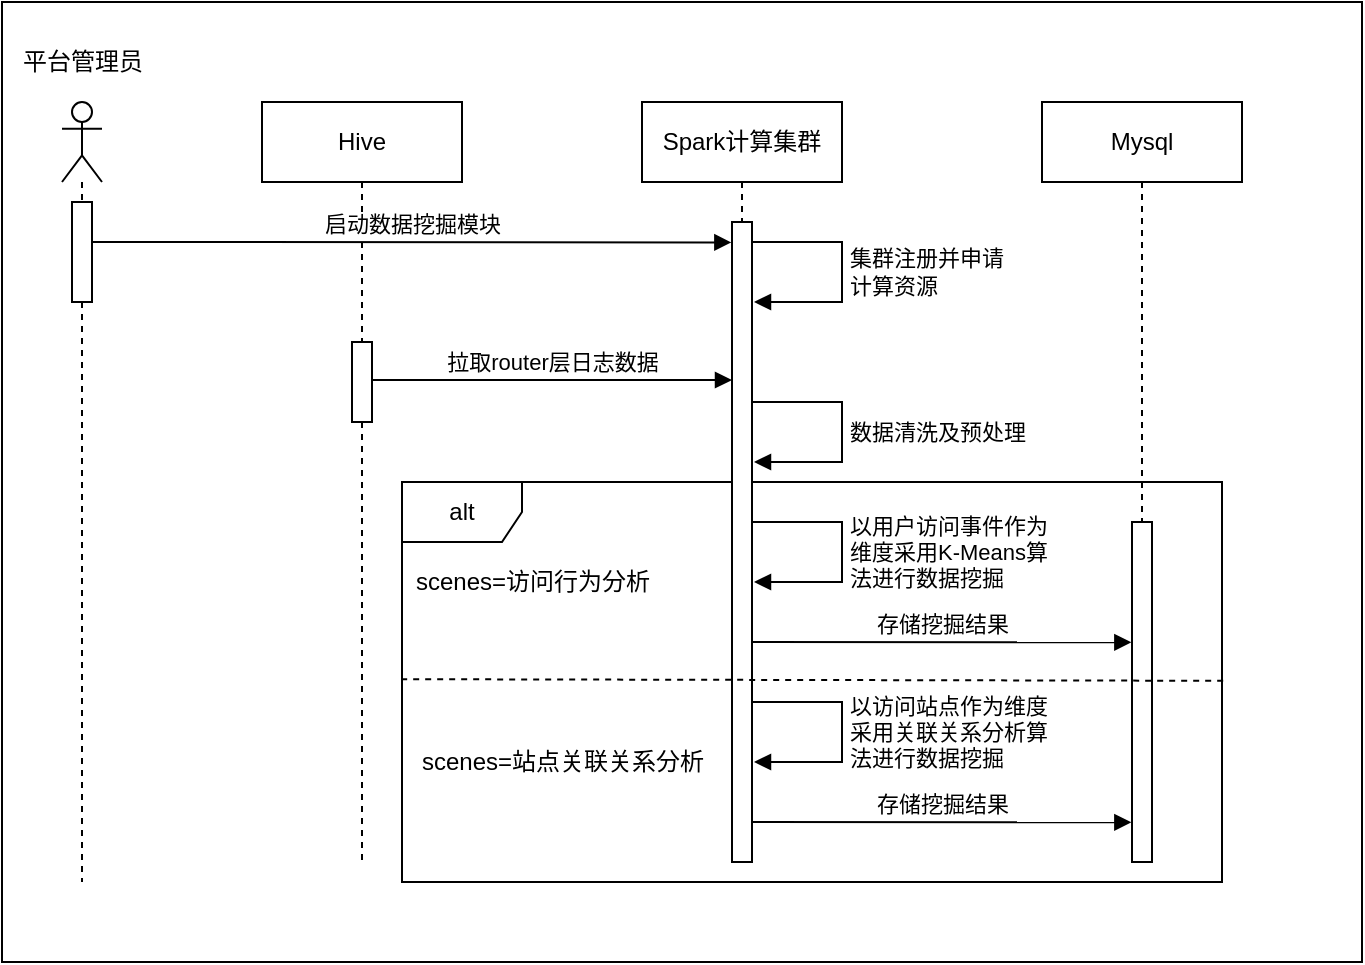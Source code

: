 <mxfile version="14.8.4" type="github"><diagram id="oJy5XmbjPNlmjI9G-bA2" name="Page-1"><mxGraphModel dx="1082" dy="695" grid="1" gridSize="10" guides="1" tooltips="1" connect="1" arrows="1" fold="1" page="1" pageScale="1" pageWidth="827" pageHeight="1169" math="0" shadow="0"><root><mxCell id="0"/><mxCell id="1" parent="0"/><mxCell id="fEHCaJs_lgeAi88xtSm3-24" value="" style="rounded=0;whiteSpace=wrap;html=1;" vertex="1" parent="1"><mxGeometry x="20" y="20" width="680" height="480" as="geometry"/></mxCell><mxCell id="fEHCaJs_lgeAi88xtSm3-11" value="alt" style="shape=umlFrame;whiteSpace=wrap;html=1;" vertex="1" parent="1"><mxGeometry x="220" y="260" width="410" height="200" as="geometry"/></mxCell><mxCell id="fEHCaJs_lgeAi88xtSm3-1" value="Hive" style="shape=umlLifeline;perimeter=lifelinePerimeter;whiteSpace=wrap;html=1;container=1;collapsible=0;recursiveResize=0;outlineConnect=0;" vertex="1" parent="1"><mxGeometry x="150" y="70" width="100" height="380" as="geometry"/></mxCell><mxCell id="fEHCaJs_lgeAi88xtSm3-2" value="" style="html=1;points=[];perimeter=orthogonalPerimeter;" vertex="1" parent="fEHCaJs_lgeAi88xtSm3-1"><mxGeometry x="45" y="120" width="10" height="40" as="geometry"/></mxCell><mxCell id="fEHCaJs_lgeAi88xtSm3-3" value="Spark计算集群" style="shape=umlLifeline;perimeter=lifelinePerimeter;whiteSpace=wrap;html=1;container=1;collapsible=0;recursiveResize=0;outlineConnect=0;" vertex="1" parent="1"><mxGeometry x="340" y="70" width="100" height="380" as="geometry"/></mxCell><mxCell id="fEHCaJs_lgeAi88xtSm3-4" value="" style="html=1;points=[];perimeter=orthogonalPerimeter;" vertex="1" parent="fEHCaJs_lgeAi88xtSm3-3"><mxGeometry x="45" y="60" width="10" height="320" as="geometry"/></mxCell><mxCell id="fEHCaJs_lgeAi88xtSm3-5" value="拉取router层日志数据" style="html=1;verticalAlign=bottom;endArrow=block;" edge="1" parent="1"><mxGeometry width="80" relative="1" as="geometry"><mxPoint x="205" y="209" as="sourcePoint"/><mxPoint x="385" y="209" as="targetPoint"/></mxGeometry></mxCell><mxCell id="fEHCaJs_lgeAi88xtSm3-7" value="数据清洗及预处理" style="edgeStyle=orthogonalEdgeStyle;html=1;align=left;spacingLeft=2;endArrow=block;rounded=0;" edge="1" parent="1"><mxGeometry relative="1" as="geometry"><mxPoint x="395" y="220" as="sourcePoint"/><Array as="points"><mxPoint x="440" y="220"/><mxPoint x="440" y="250"/><mxPoint x="396" y="250"/></Array><mxPoint x="396" y="250" as="targetPoint"/></mxGeometry></mxCell><mxCell id="fEHCaJs_lgeAi88xtSm3-8" value="Mysql" style="shape=umlLifeline;perimeter=lifelinePerimeter;whiteSpace=wrap;html=1;container=1;collapsible=0;recursiveResize=0;outlineConnect=0;" vertex="1" parent="1"><mxGeometry x="540" y="70" width="100" height="380" as="geometry"/></mxCell><mxCell id="fEHCaJs_lgeAi88xtSm3-9" value="" style="html=1;points=[];perimeter=orthogonalPerimeter;" vertex="1" parent="fEHCaJs_lgeAi88xtSm3-8"><mxGeometry x="45" y="210" width="10" height="170" as="geometry"/></mxCell><mxCell id="fEHCaJs_lgeAi88xtSm3-12" value="" style="endArrow=none;dashed=1;html=1;entryX=1.004;entryY=0.497;entryDx=0;entryDy=0;entryPerimeter=0;exitX=-0.001;exitY=0.493;exitDx=0;exitDy=0;exitPerimeter=0;" edge="1" parent="1" source="fEHCaJs_lgeAi88xtSm3-11" target="fEHCaJs_lgeAi88xtSm3-11"><mxGeometry width="50" height="50" relative="1" as="geometry"><mxPoint x="320" y="359.58" as="sourcePoint"/><mxPoint x="440" y="359.58" as="targetPoint"/></mxGeometry></mxCell><mxCell id="fEHCaJs_lgeAi88xtSm3-13" value="scenes=访问行为分析" style="text;html=1;align=center;verticalAlign=middle;resizable=0;points=[];autosize=1;strokeColor=none;" vertex="1" parent="1"><mxGeometry x="220" y="300" width="130" height="20" as="geometry"/></mxCell><mxCell id="fEHCaJs_lgeAi88xtSm3-14" value="scenes=站点关联关系分析" style="text;html=1;align=center;verticalAlign=middle;resizable=0;points=[];autosize=1;strokeColor=none;" vertex="1" parent="1"><mxGeometry x="220" y="390" width="160" height="20" as="geometry"/></mxCell><mxCell id="fEHCaJs_lgeAi88xtSm3-15" value="以用户访问事件作为&lt;br&gt;维度采用K-Means算&lt;br&gt;法进行数据挖掘" style="edgeStyle=orthogonalEdgeStyle;html=1;align=left;spacingLeft=2;endArrow=block;rounded=0;" edge="1" parent="1"><mxGeometry relative="1" as="geometry"><mxPoint x="395" y="280" as="sourcePoint"/><Array as="points"><mxPoint x="440" y="280"/><mxPoint x="440" y="310"/><mxPoint x="396" y="310"/></Array><mxPoint x="396" y="310" as="targetPoint"/></mxGeometry></mxCell><mxCell id="fEHCaJs_lgeAi88xtSm3-16" value="集群注册并申请&lt;br&gt;计算资源" style="edgeStyle=orthogonalEdgeStyle;html=1;align=left;spacingLeft=2;endArrow=block;rounded=0;" edge="1" parent="1"><mxGeometry relative="1" as="geometry"><mxPoint x="395" y="140" as="sourcePoint"/><Array as="points"><mxPoint x="440" y="140"/><mxPoint x="440" y="170"/><mxPoint x="396" y="170"/></Array><mxPoint x="396" y="170" as="targetPoint"/></mxGeometry></mxCell><mxCell id="fEHCaJs_lgeAi88xtSm3-17" value="存储挖掘结果" style="html=1;verticalAlign=bottom;endArrow=block;entryX=-0.033;entryY=0.354;entryDx=0;entryDy=0;entryPerimeter=0;" edge="1" parent="1" target="fEHCaJs_lgeAi88xtSm3-9"><mxGeometry width="80" relative="1" as="geometry"><mxPoint x="395" y="340" as="sourcePoint"/><mxPoint x="580" y="340" as="targetPoint"/></mxGeometry></mxCell><mxCell id="fEHCaJs_lgeAi88xtSm3-18" value="" style="shape=umlLifeline;participant=umlActor;perimeter=lifelinePerimeter;whiteSpace=wrap;html=1;container=1;collapsible=0;recursiveResize=0;verticalAlign=top;spacingTop=36;outlineConnect=0;" vertex="1" parent="1"><mxGeometry x="50" y="70" width="20" height="390" as="geometry"/></mxCell><mxCell id="fEHCaJs_lgeAi88xtSm3-20" value="" style="html=1;points=[];perimeter=orthogonalPerimeter;" vertex="1" parent="fEHCaJs_lgeAi88xtSm3-18"><mxGeometry x="5" y="50" width="10" height="50" as="geometry"/></mxCell><mxCell id="fEHCaJs_lgeAi88xtSm3-19" value="启动数据挖掘模块" style="html=1;verticalAlign=bottom;endArrow=block;entryX=-0.033;entryY=0.032;entryDx=0;entryDy=0;entryPerimeter=0;" edge="1" parent="1" target="fEHCaJs_lgeAi88xtSm3-4"><mxGeometry width="80" relative="1" as="geometry"><mxPoint x="65" y="140" as="sourcePoint"/><mxPoint x="378" y="140" as="targetPoint"/></mxGeometry></mxCell><mxCell id="fEHCaJs_lgeAi88xtSm3-21" value="平台管理员" style="text;html=1;align=center;verticalAlign=middle;resizable=0;points=[];autosize=1;strokeColor=none;" vertex="1" parent="1"><mxGeometry x="20" y="40" width="80" height="20" as="geometry"/></mxCell><mxCell id="fEHCaJs_lgeAi88xtSm3-22" value="以访问站点作为维度&lt;br&gt;采用关联关系分析算&lt;br&gt;法进行数据挖掘" style="edgeStyle=orthogonalEdgeStyle;html=1;align=left;spacingLeft=2;endArrow=block;rounded=0;" edge="1" parent="1"><mxGeometry relative="1" as="geometry"><mxPoint x="395" y="370" as="sourcePoint"/><Array as="points"><mxPoint x="440" y="370"/><mxPoint x="440" y="400"/><mxPoint x="396" y="400"/></Array><mxPoint x="396" y="400" as="targetPoint"/></mxGeometry></mxCell><mxCell id="fEHCaJs_lgeAi88xtSm3-23" value="存储挖掘结果" style="html=1;verticalAlign=bottom;endArrow=block;entryX=-0.033;entryY=0.354;entryDx=0;entryDy=0;entryPerimeter=0;" edge="1" parent="1"><mxGeometry width="80" relative="1" as="geometry"><mxPoint x="395" y="430" as="sourcePoint"/><mxPoint x="584.67" y="430.18" as="targetPoint"/></mxGeometry></mxCell></root></mxGraphModel></diagram></mxfile>